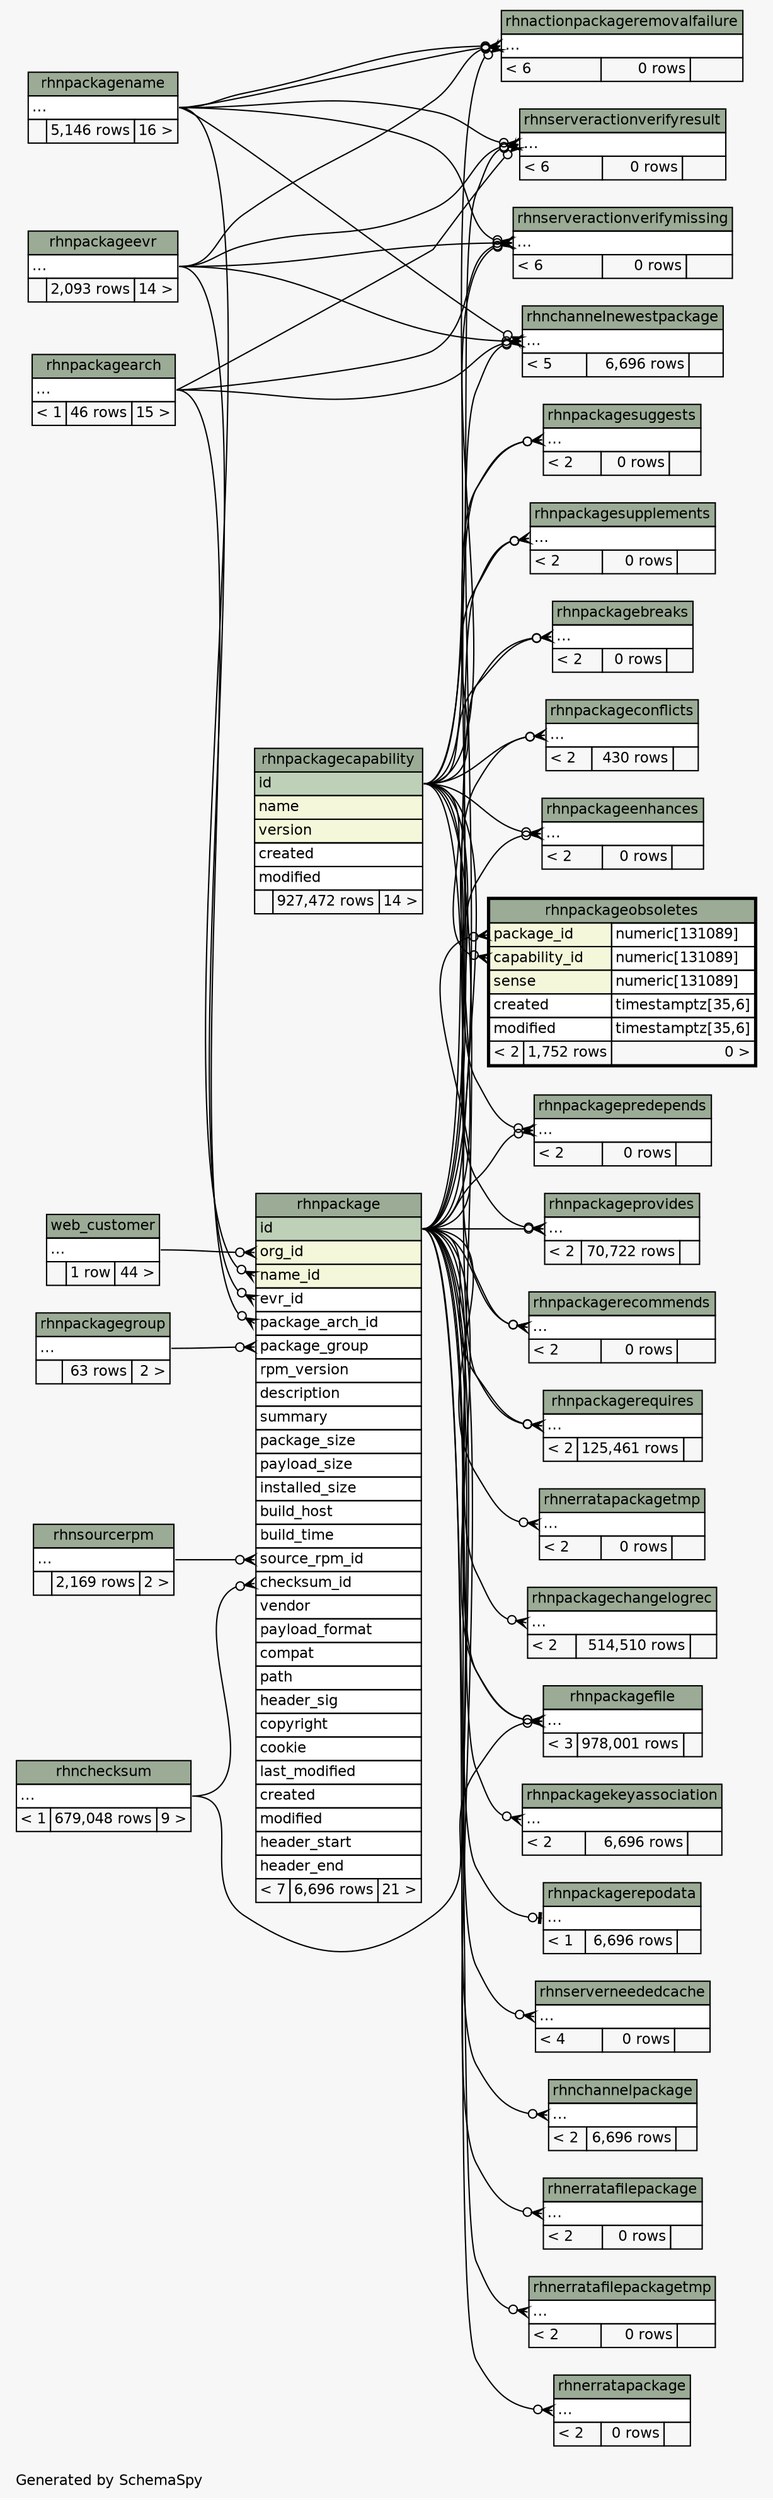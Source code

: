 // dot 2.26.0 on Linux 2.6.32-504.el6.x86_64
// SchemaSpy rev 590
digraph "twoDegreesRelationshipsDiagram" {
  graph [
    rankdir="RL"
    bgcolor="#f7f7f7"
    label="\nGenerated by SchemaSpy"
    labeljust="l"
    nodesep="0.18"
    ranksep="0.46"
    fontname="Helvetica"
    fontsize="11"
  ];
  node [
    fontname="Helvetica"
    fontsize="11"
    shape="plaintext"
  ];
  edge [
    arrowsize="0.8"
  ];
  "rhnactionpackageremovalfailure":"elipses":w -> "rhnpackagecapability":"id":e [arrowhead=none dir=back arrowtail=crowodot];
  "rhnactionpackageremovalfailure":"elipses":w -> "rhnpackageevr":"elipses":e [arrowhead=none dir=back arrowtail=crowodot];
  "rhnactionpackageremovalfailure":"elipses":w -> "rhnpackagename":"elipses":e [arrowhead=none dir=back arrowtail=crowodot];
  "rhnactionpackageremovalfailure":"elipses":w -> "rhnpackagename":"elipses":e [arrowhead=none dir=back arrowtail=crowodot];
  "rhnchannelnewestpackage":"elipses":w -> "rhnpackageevr":"elipses":e [arrowhead=none dir=back arrowtail=crowodot];
  "rhnchannelnewestpackage":"elipses":w -> "rhnpackagename":"elipses":e [arrowhead=none dir=back arrowtail=crowodot];
  "rhnchannelnewestpackage":"elipses":w -> "rhnpackagearch":"elipses":e [arrowhead=none dir=back arrowtail=crowodot];
  "rhnchannelnewestpackage":"elipses":w -> "rhnpackage":"id":e [arrowhead=none dir=back arrowtail=crowodot];
  "rhnchannelpackage":"elipses":w -> "rhnpackage":"id":e [arrowhead=none dir=back arrowtail=crowodot];
  "rhnerratafilepackage":"elipses":w -> "rhnpackage":"id":e [arrowhead=none dir=back arrowtail=crowodot];
  "rhnerratafilepackagetmp":"elipses":w -> "rhnpackage":"id":e [arrowhead=none dir=back arrowtail=crowodot];
  "rhnerratapackage":"elipses":w -> "rhnpackage":"id":e [arrowhead=none dir=back arrowtail=crowodot];
  "rhnerratapackagetmp":"elipses":w -> "rhnpackage":"id":e [arrowhead=none dir=back arrowtail=crowodot];
  "rhnpackage":"checksum_id":w -> "rhnchecksum":"elipses":e [arrowhead=none dir=back arrowtail=crowodot];
  "rhnpackage":"evr_id":w -> "rhnpackageevr":"elipses":e [arrowhead=none dir=back arrowtail=crowodot];
  "rhnpackage":"name_id":w -> "rhnpackagename":"elipses":e [arrowhead=none dir=back arrowtail=crowodot];
  "rhnpackage":"org_id":w -> "web_customer":"elipses":e [arrowhead=none dir=back arrowtail=crowodot];
  "rhnpackage":"package_arch_id":w -> "rhnpackagearch":"elipses":e [arrowhead=none dir=back arrowtail=crowodot];
  "rhnpackage":"package_group":w -> "rhnpackagegroup":"elipses":e [arrowhead=none dir=back arrowtail=crowodot];
  "rhnpackage":"source_rpm_id":w -> "rhnsourcerpm":"elipses":e [arrowhead=none dir=back arrowtail=crowodot];
  "rhnpackagebreaks":"elipses":w -> "rhnpackagecapability":"id":e [arrowhead=none dir=back arrowtail=crowodot];
  "rhnpackagebreaks":"elipses":w -> "rhnpackage":"id":e [arrowhead=none dir=back arrowtail=crowodot];
  "rhnpackagechangelogrec":"elipses":w -> "rhnpackage":"id":e [arrowhead=none dir=back arrowtail=crowodot];
  "rhnpackageconflicts":"elipses":w -> "rhnpackagecapability":"id":e [arrowhead=none dir=back arrowtail=crowodot];
  "rhnpackageconflicts":"elipses":w -> "rhnpackage":"id":e [arrowhead=none dir=back arrowtail=crowodot];
  "rhnpackageenhances":"elipses":w -> "rhnpackagecapability":"id":e [arrowhead=none dir=back arrowtail=crowodot];
  "rhnpackageenhances":"elipses":w -> "rhnpackage":"id":e [arrowhead=none dir=back arrowtail=crowodot];
  "rhnpackagefile":"elipses":w -> "rhnpackagecapability":"id":e [arrowhead=none dir=back arrowtail=crowodot];
  "rhnpackagefile":"elipses":w -> "rhnchecksum":"elipses":e [arrowhead=none dir=back arrowtail=crowodot];
  "rhnpackagefile":"elipses":w -> "rhnpackage":"id":e [arrowhead=none dir=back arrowtail=crowodot];
  "rhnpackagekeyassociation":"elipses":w -> "rhnpackage":"id":e [arrowhead=none dir=back arrowtail=crowodot];
  "rhnpackageobsoletes":"capability_id":w -> "rhnpackagecapability":"id":e [arrowhead=none dir=back arrowtail=crowodot];
  "rhnpackageobsoletes":"package_id":w -> "rhnpackage":"id":e [arrowhead=none dir=back arrowtail=crowodot];
  "rhnpackagepredepends":"elipses":w -> "rhnpackagecapability":"id":e [arrowhead=none dir=back arrowtail=crowodot];
  "rhnpackagepredepends":"elipses":w -> "rhnpackage":"id":e [arrowhead=none dir=back arrowtail=crowodot];
  "rhnpackageprovides":"elipses":w -> "rhnpackagecapability":"id":e [arrowhead=none dir=back arrowtail=crowodot];
  "rhnpackageprovides":"elipses":w -> "rhnpackage":"id":e [arrowhead=none dir=back arrowtail=crowodot];
  "rhnpackagerecommends":"elipses":w -> "rhnpackagecapability":"id":e [arrowhead=none dir=back arrowtail=crowodot];
  "rhnpackagerecommends":"elipses":w -> "rhnpackage":"id":e [arrowhead=none dir=back arrowtail=crowodot];
  "rhnpackagerepodata":"elipses":w -> "rhnpackage":"id":e [arrowhead=none dir=back arrowtail=teeodot];
  "rhnpackagerequires":"elipses":w -> "rhnpackagecapability":"id":e [arrowhead=none dir=back arrowtail=crowodot];
  "rhnpackagerequires":"elipses":w -> "rhnpackage":"id":e [arrowhead=none dir=back arrowtail=crowodot];
  "rhnpackagesuggests":"elipses":w -> "rhnpackagecapability":"id":e [arrowhead=none dir=back arrowtail=crowodot];
  "rhnpackagesuggests":"elipses":w -> "rhnpackage":"id":e [arrowhead=none dir=back arrowtail=crowodot];
  "rhnpackagesupplements":"elipses":w -> "rhnpackagecapability":"id":e [arrowhead=none dir=back arrowtail=crowodot];
  "rhnpackagesupplements":"elipses":w -> "rhnpackage":"id":e [arrowhead=none dir=back arrowtail=crowodot];
  "rhnserveractionverifymissing":"elipses":w -> "rhnpackagearch":"elipses":e [arrowhead=none dir=back arrowtail=crowodot];
  "rhnserveractionverifymissing":"elipses":w -> "rhnpackagecapability":"id":e [arrowhead=none dir=back arrowtail=crowodot];
  "rhnserveractionverifymissing":"elipses":w -> "rhnpackageevr":"elipses":e [arrowhead=none dir=back arrowtail=crowodot];
  "rhnserveractionverifymissing":"elipses":w -> "rhnpackagename":"elipses":e [arrowhead=none dir=back arrowtail=crowodot];
  "rhnserveractionverifyresult":"elipses":w -> "rhnpackagearch":"elipses":e [arrowhead=none dir=back arrowtail=crowodot];
  "rhnserveractionverifyresult":"elipses":w -> "rhnpackagecapability":"id":e [arrowhead=none dir=back arrowtail=crowodot];
  "rhnserveractionverifyresult":"elipses":w -> "rhnpackageevr":"elipses":e [arrowhead=none dir=back arrowtail=crowodot];
  "rhnserveractionverifyresult":"elipses":w -> "rhnpackagename":"elipses":e [arrowhead=none dir=back arrowtail=crowodot];
  "rhnserverneededcache":"elipses":w -> "rhnpackage":"id":e [arrowhead=none dir=back arrowtail=crowodot];
  "rhnactionpackageremovalfailure" [
    label=<
    <TABLE BORDER="0" CELLBORDER="1" CELLSPACING="0" BGCOLOR="#ffffff">
      <TR><TD COLSPAN="3" BGCOLOR="#9bab96" ALIGN="CENTER">rhnactionpackageremovalfailure</TD></TR>
      <TR><TD PORT="elipses" COLSPAN="3" ALIGN="LEFT">...</TD></TR>
      <TR><TD ALIGN="LEFT" BGCOLOR="#f7f7f7">&lt; 6</TD><TD ALIGN="RIGHT" BGCOLOR="#f7f7f7">0 rows</TD><TD ALIGN="RIGHT" BGCOLOR="#f7f7f7">  </TD></TR>
    </TABLE>>
    URL="rhnactionpackageremovalfailure.html"
    tooltip="rhnactionpackageremovalfailure"
  ];
  "rhnchannelnewestpackage" [
    label=<
    <TABLE BORDER="0" CELLBORDER="1" CELLSPACING="0" BGCOLOR="#ffffff">
      <TR><TD COLSPAN="3" BGCOLOR="#9bab96" ALIGN="CENTER">rhnchannelnewestpackage</TD></TR>
      <TR><TD PORT="elipses" COLSPAN="3" ALIGN="LEFT">...</TD></TR>
      <TR><TD ALIGN="LEFT" BGCOLOR="#f7f7f7">&lt; 5</TD><TD ALIGN="RIGHT" BGCOLOR="#f7f7f7">6,696 rows</TD><TD ALIGN="RIGHT" BGCOLOR="#f7f7f7">  </TD></TR>
    </TABLE>>
    URL="rhnchannelnewestpackage.html"
    tooltip="rhnchannelnewestpackage"
  ];
  "rhnchannelpackage" [
    label=<
    <TABLE BORDER="0" CELLBORDER="1" CELLSPACING="0" BGCOLOR="#ffffff">
      <TR><TD COLSPAN="3" BGCOLOR="#9bab96" ALIGN="CENTER">rhnchannelpackage</TD></TR>
      <TR><TD PORT="elipses" COLSPAN="3" ALIGN="LEFT">...</TD></TR>
      <TR><TD ALIGN="LEFT" BGCOLOR="#f7f7f7">&lt; 2</TD><TD ALIGN="RIGHT" BGCOLOR="#f7f7f7">6,696 rows</TD><TD ALIGN="RIGHT" BGCOLOR="#f7f7f7">  </TD></TR>
    </TABLE>>
    URL="rhnchannelpackage.html"
    tooltip="rhnchannelpackage"
  ];
  "rhnchecksum" [
    label=<
    <TABLE BORDER="0" CELLBORDER="1" CELLSPACING="0" BGCOLOR="#ffffff">
      <TR><TD COLSPAN="3" BGCOLOR="#9bab96" ALIGN="CENTER">rhnchecksum</TD></TR>
      <TR><TD PORT="elipses" COLSPAN="3" ALIGN="LEFT">...</TD></TR>
      <TR><TD ALIGN="LEFT" BGCOLOR="#f7f7f7">&lt; 1</TD><TD ALIGN="RIGHT" BGCOLOR="#f7f7f7">679,048 rows</TD><TD ALIGN="RIGHT" BGCOLOR="#f7f7f7">9 &gt;</TD></TR>
    </TABLE>>
    URL="rhnchecksum.html"
    tooltip="rhnchecksum"
  ];
  "rhnerratafilepackage" [
    label=<
    <TABLE BORDER="0" CELLBORDER="1" CELLSPACING="0" BGCOLOR="#ffffff">
      <TR><TD COLSPAN="3" BGCOLOR="#9bab96" ALIGN="CENTER">rhnerratafilepackage</TD></TR>
      <TR><TD PORT="elipses" COLSPAN="3" ALIGN="LEFT">...</TD></TR>
      <TR><TD ALIGN="LEFT" BGCOLOR="#f7f7f7">&lt; 2</TD><TD ALIGN="RIGHT" BGCOLOR="#f7f7f7">0 rows</TD><TD ALIGN="RIGHT" BGCOLOR="#f7f7f7">  </TD></TR>
    </TABLE>>
    URL="rhnerratafilepackage.html"
    tooltip="rhnerratafilepackage"
  ];
  "rhnerratafilepackagetmp" [
    label=<
    <TABLE BORDER="0" CELLBORDER="1" CELLSPACING="0" BGCOLOR="#ffffff">
      <TR><TD COLSPAN="3" BGCOLOR="#9bab96" ALIGN="CENTER">rhnerratafilepackagetmp</TD></TR>
      <TR><TD PORT="elipses" COLSPAN="3" ALIGN="LEFT">...</TD></TR>
      <TR><TD ALIGN="LEFT" BGCOLOR="#f7f7f7">&lt; 2</TD><TD ALIGN="RIGHT" BGCOLOR="#f7f7f7">0 rows</TD><TD ALIGN="RIGHT" BGCOLOR="#f7f7f7">  </TD></TR>
    </TABLE>>
    URL="rhnerratafilepackagetmp.html"
    tooltip="rhnerratafilepackagetmp"
  ];
  "rhnerratapackage" [
    label=<
    <TABLE BORDER="0" CELLBORDER="1" CELLSPACING="0" BGCOLOR="#ffffff">
      <TR><TD COLSPAN="3" BGCOLOR="#9bab96" ALIGN="CENTER">rhnerratapackage</TD></TR>
      <TR><TD PORT="elipses" COLSPAN="3" ALIGN="LEFT">...</TD></TR>
      <TR><TD ALIGN="LEFT" BGCOLOR="#f7f7f7">&lt; 2</TD><TD ALIGN="RIGHT" BGCOLOR="#f7f7f7">0 rows</TD><TD ALIGN="RIGHT" BGCOLOR="#f7f7f7">  </TD></TR>
    </TABLE>>
    URL="rhnerratapackage.html"
    tooltip="rhnerratapackage"
  ];
  "rhnerratapackagetmp" [
    label=<
    <TABLE BORDER="0" CELLBORDER="1" CELLSPACING="0" BGCOLOR="#ffffff">
      <TR><TD COLSPAN="3" BGCOLOR="#9bab96" ALIGN="CENTER">rhnerratapackagetmp</TD></TR>
      <TR><TD PORT="elipses" COLSPAN="3" ALIGN="LEFT">...</TD></TR>
      <TR><TD ALIGN="LEFT" BGCOLOR="#f7f7f7">&lt; 2</TD><TD ALIGN="RIGHT" BGCOLOR="#f7f7f7">0 rows</TD><TD ALIGN="RIGHT" BGCOLOR="#f7f7f7">  </TD></TR>
    </TABLE>>
    URL="rhnerratapackagetmp.html"
    tooltip="rhnerratapackagetmp"
  ];
  "rhnpackage" [
    label=<
    <TABLE BORDER="0" CELLBORDER="1" CELLSPACING="0" BGCOLOR="#ffffff">
      <TR><TD COLSPAN="3" BGCOLOR="#9bab96" ALIGN="CENTER">rhnpackage</TD></TR>
      <TR><TD PORT="id" COLSPAN="3" BGCOLOR="#bed1b8" ALIGN="LEFT">id</TD></TR>
      <TR><TD PORT="org_id" COLSPAN="3" BGCOLOR="#f4f7da" ALIGN="LEFT">org_id</TD></TR>
      <TR><TD PORT="name_id" COLSPAN="3" BGCOLOR="#f4f7da" ALIGN="LEFT">name_id</TD></TR>
      <TR><TD PORT="evr_id" COLSPAN="3" ALIGN="LEFT">evr_id</TD></TR>
      <TR><TD PORT="package_arch_id" COLSPAN="3" ALIGN="LEFT">package_arch_id</TD></TR>
      <TR><TD PORT="package_group" COLSPAN="3" ALIGN="LEFT">package_group</TD></TR>
      <TR><TD PORT="rpm_version" COLSPAN="3" ALIGN="LEFT">rpm_version</TD></TR>
      <TR><TD PORT="description" COLSPAN="3" ALIGN="LEFT">description</TD></TR>
      <TR><TD PORT="summary" COLSPAN="3" ALIGN="LEFT">summary</TD></TR>
      <TR><TD PORT="package_size" COLSPAN="3" ALIGN="LEFT">package_size</TD></TR>
      <TR><TD PORT="payload_size" COLSPAN="3" ALIGN="LEFT">payload_size</TD></TR>
      <TR><TD PORT="installed_size" COLSPAN="3" ALIGN="LEFT">installed_size</TD></TR>
      <TR><TD PORT="build_host" COLSPAN="3" ALIGN="LEFT">build_host</TD></TR>
      <TR><TD PORT="build_time" COLSPAN="3" ALIGN="LEFT">build_time</TD></TR>
      <TR><TD PORT="source_rpm_id" COLSPAN="3" ALIGN="LEFT">source_rpm_id</TD></TR>
      <TR><TD PORT="checksum_id" COLSPAN="3" ALIGN="LEFT">checksum_id</TD></TR>
      <TR><TD PORT="vendor" COLSPAN="3" ALIGN="LEFT">vendor</TD></TR>
      <TR><TD PORT="payload_format" COLSPAN="3" ALIGN="LEFT">payload_format</TD></TR>
      <TR><TD PORT="compat" COLSPAN="3" ALIGN="LEFT">compat</TD></TR>
      <TR><TD PORT="path" COLSPAN="3" ALIGN="LEFT">path</TD></TR>
      <TR><TD PORT="header_sig" COLSPAN="3" ALIGN="LEFT">header_sig</TD></TR>
      <TR><TD PORT="copyright" COLSPAN="3" ALIGN="LEFT">copyright</TD></TR>
      <TR><TD PORT="cookie" COLSPAN="3" ALIGN="LEFT">cookie</TD></TR>
      <TR><TD PORT="last_modified" COLSPAN="3" ALIGN="LEFT">last_modified</TD></TR>
      <TR><TD PORT="created" COLSPAN="3" ALIGN="LEFT">created</TD></TR>
      <TR><TD PORT="modified" COLSPAN="3" ALIGN="LEFT">modified</TD></TR>
      <TR><TD PORT="header_start" COLSPAN="3" ALIGN="LEFT">header_start</TD></TR>
      <TR><TD PORT="header_end" COLSPAN="3" ALIGN="LEFT">header_end</TD></TR>
      <TR><TD ALIGN="LEFT" BGCOLOR="#f7f7f7">&lt; 7</TD><TD ALIGN="RIGHT" BGCOLOR="#f7f7f7">6,696 rows</TD><TD ALIGN="RIGHT" BGCOLOR="#f7f7f7">21 &gt;</TD></TR>
    </TABLE>>
    URL="rhnpackage.html"
    tooltip="rhnpackage"
  ];
  "rhnpackagearch" [
    label=<
    <TABLE BORDER="0" CELLBORDER="1" CELLSPACING="0" BGCOLOR="#ffffff">
      <TR><TD COLSPAN="3" BGCOLOR="#9bab96" ALIGN="CENTER">rhnpackagearch</TD></TR>
      <TR><TD PORT="elipses" COLSPAN="3" ALIGN="LEFT">...</TD></TR>
      <TR><TD ALIGN="LEFT" BGCOLOR="#f7f7f7">&lt; 1</TD><TD ALIGN="RIGHT" BGCOLOR="#f7f7f7">46 rows</TD><TD ALIGN="RIGHT" BGCOLOR="#f7f7f7">15 &gt;</TD></TR>
    </TABLE>>
    URL="rhnpackagearch.html"
    tooltip="rhnpackagearch"
  ];
  "rhnpackagebreaks" [
    label=<
    <TABLE BORDER="0" CELLBORDER="1" CELLSPACING="0" BGCOLOR="#ffffff">
      <TR><TD COLSPAN="3" BGCOLOR="#9bab96" ALIGN="CENTER">rhnpackagebreaks</TD></TR>
      <TR><TD PORT="elipses" COLSPAN="3" ALIGN="LEFT">...</TD></TR>
      <TR><TD ALIGN="LEFT" BGCOLOR="#f7f7f7">&lt; 2</TD><TD ALIGN="RIGHT" BGCOLOR="#f7f7f7">0 rows</TD><TD ALIGN="RIGHT" BGCOLOR="#f7f7f7">  </TD></TR>
    </TABLE>>
    URL="rhnpackagebreaks.html"
    tooltip="rhnpackagebreaks"
  ];
  "rhnpackagecapability" [
    label=<
    <TABLE BORDER="0" CELLBORDER="1" CELLSPACING="0" BGCOLOR="#ffffff">
      <TR><TD COLSPAN="3" BGCOLOR="#9bab96" ALIGN="CENTER">rhnpackagecapability</TD></TR>
      <TR><TD PORT="id" COLSPAN="3" BGCOLOR="#bed1b8" ALIGN="LEFT">id</TD></TR>
      <TR><TD PORT="name" COLSPAN="3" BGCOLOR="#f4f7da" ALIGN="LEFT">name</TD></TR>
      <TR><TD PORT="version" COLSPAN="3" BGCOLOR="#f4f7da" ALIGN="LEFT">version</TD></TR>
      <TR><TD PORT="created" COLSPAN="3" ALIGN="LEFT">created</TD></TR>
      <TR><TD PORT="modified" COLSPAN="3" ALIGN="LEFT">modified</TD></TR>
      <TR><TD ALIGN="LEFT" BGCOLOR="#f7f7f7">  </TD><TD ALIGN="RIGHT" BGCOLOR="#f7f7f7">927,472 rows</TD><TD ALIGN="RIGHT" BGCOLOR="#f7f7f7">14 &gt;</TD></TR>
    </TABLE>>
    URL="rhnpackagecapability.html"
    tooltip="rhnpackagecapability"
  ];
  "rhnpackagechangelogrec" [
    label=<
    <TABLE BORDER="0" CELLBORDER="1" CELLSPACING="0" BGCOLOR="#ffffff">
      <TR><TD COLSPAN="3" BGCOLOR="#9bab96" ALIGN="CENTER">rhnpackagechangelogrec</TD></TR>
      <TR><TD PORT="elipses" COLSPAN="3" ALIGN="LEFT">...</TD></TR>
      <TR><TD ALIGN="LEFT" BGCOLOR="#f7f7f7">&lt; 2</TD><TD ALIGN="RIGHT" BGCOLOR="#f7f7f7">514,510 rows</TD><TD ALIGN="RIGHT" BGCOLOR="#f7f7f7">  </TD></TR>
    </TABLE>>
    URL="rhnpackagechangelogrec.html"
    tooltip="rhnpackagechangelogrec"
  ];
  "rhnpackageconflicts" [
    label=<
    <TABLE BORDER="0" CELLBORDER="1" CELLSPACING="0" BGCOLOR="#ffffff">
      <TR><TD COLSPAN="3" BGCOLOR="#9bab96" ALIGN="CENTER">rhnpackageconflicts</TD></TR>
      <TR><TD PORT="elipses" COLSPAN="3" ALIGN="LEFT">...</TD></TR>
      <TR><TD ALIGN="LEFT" BGCOLOR="#f7f7f7">&lt; 2</TD><TD ALIGN="RIGHT" BGCOLOR="#f7f7f7">430 rows</TD><TD ALIGN="RIGHT" BGCOLOR="#f7f7f7">  </TD></TR>
    </TABLE>>
    URL="rhnpackageconflicts.html"
    tooltip="rhnpackageconflicts"
  ];
  "rhnpackageenhances" [
    label=<
    <TABLE BORDER="0" CELLBORDER="1" CELLSPACING="0" BGCOLOR="#ffffff">
      <TR><TD COLSPAN="3" BGCOLOR="#9bab96" ALIGN="CENTER">rhnpackageenhances</TD></TR>
      <TR><TD PORT="elipses" COLSPAN="3" ALIGN="LEFT">...</TD></TR>
      <TR><TD ALIGN="LEFT" BGCOLOR="#f7f7f7">&lt; 2</TD><TD ALIGN="RIGHT" BGCOLOR="#f7f7f7">0 rows</TD><TD ALIGN="RIGHT" BGCOLOR="#f7f7f7">  </TD></TR>
    </TABLE>>
    URL="rhnpackageenhances.html"
    tooltip="rhnpackageenhances"
  ];
  "rhnpackageevr" [
    label=<
    <TABLE BORDER="0" CELLBORDER="1" CELLSPACING="0" BGCOLOR="#ffffff">
      <TR><TD COLSPAN="3" BGCOLOR="#9bab96" ALIGN="CENTER">rhnpackageevr</TD></TR>
      <TR><TD PORT="elipses" COLSPAN="3" ALIGN="LEFT">...</TD></TR>
      <TR><TD ALIGN="LEFT" BGCOLOR="#f7f7f7">  </TD><TD ALIGN="RIGHT" BGCOLOR="#f7f7f7">2,093 rows</TD><TD ALIGN="RIGHT" BGCOLOR="#f7f7f7">14 &gt;</TD></TR>
    </TABLE>>
    URL="rhnpackageevr.html"
    tooltip="rhnpackageevr"
  ];
  "rhnpackagefile" [
    label=<
    <TABLE BORDER="0" CELLBORDER="1" CELLSPACING="0" BGCOLOR="#ffffff">
      <TR><TD COLSPAN="3" BGCOLOR="#9bab96" ALIGN="CENTER">rhnpackagefile</TD></TR>
      <TR><TD PORT="elipses" COLSPAN="3" ALIGN="LEFT">...</TD></TR>
      <TR><TD ALIGN="LEFT" BGCOLOR="#f7f7f7">&lt; 3</TD><TD ALIGN="RIGHT" BGCOLOR="#f7f7f7">978,001 rows</TD><TD ALIGN="RIGHT" BGCOLOR="#f7f7f7">  </TD></TR>
    </TABLE>>
    URL="rhnpackagefile.html"
    tooltip="rhnpackagefile"
  ];
  "rhnpackagegroup" [
    label=<
    <TABLE BORDER="0" CELLBORDER="1" CELLSPACING="0" BGCOLOR="#ffffff">
      <TR><TD COLSPAN="3" BGCOLOR="#9bab96" ALIGN="CENTER">rhnpackagegroup</TD></TR>
      <TR><TD PORT="elipses" COLSPAN="3" ALIGN="LEFT">...</TD></TR>
      <TR><TD ALIGN="LEFT" BGCOLOR="#f7f7f7">  </TD><TD ALIGN="RIGHT" BGCOLOR="#f7f7f7">63 rows</TD><TD ALIGN="RIGHT" BGCOLOR="#f7f7f7">2 &gt;</TD></TR>
    </TABLE>>
    URL="rhnpackagegroup.html"
    tooltip="rhnpackagegroup"
  ];
  "rhnpackagekeyassociation" [
    label=<
    <TABLE BORDER="0" CELLBORDER="1" CELLSPACING="0" BGCOLOR="#ffffff">
      <TR><TD COLSPAN="3" BGCOLOR="#9bab96" ALIGN="CENTER">rhnpackagekeyassociation</TD></TR>
      <TR><TD PORT="elipses" COLSPAN="3" ALIGN="LEFT">...</TD></TR>
      <TR><TD ALIGN="LEFT" BGCOLOR="#f7f7f7">&lt; 2</TD><TD ALIGN="RIGHT" BGCOLOR="#f7f7f7">6,696 rows</TD><TD ALIGN="RIGHT" BGCOLOR="#f7f7f7">  </TD></TR>
    </TABLE>>
    URL="rhnpackagekeyassociation.html"
    tooltip="rhnpackagekeyassociation"
  ];
  "rhnpackagename" [
    label=<
    <TABLE BORDER="0" CELLBORDER="1" CELLSPACING="0" BGCOLOR="#ffffff">
      <TR><TD COLSPAN="3" BGCOLOR="#9bab96" ALIGN="CENTER">rhnpackagename</TD></TR>
      <TR><TD PORT="elipses" COLSPAN="3" ALIGN="LEFT">...</TD></TR>
      <TR><TD ALIGN="LEFT" BGCOLOR="#f7f7f7">  </TD><TD ALIGN="RIGHT" BGCOLOR="#f7f7f7">5,146 rows</TD><TD ALIGN="RIGHT" BGCOLOR="#f7f7f7">16 &gt;</TD></TR>
    </TABLE>>
    URL="rhnpackagename.html"
    tooltip="rhnpackagename"
  ];
  "rhnpackageobsoletes" [
    label=<
    <TABLE BORDER="2" CELLBORDER="1" CELLSPACING="0" BGCOLOR="#ffffff">
      <TR><TD COLSPAN="3" BGCOLOR="#9bab96" ALIGN="CENTER">rhnpackageobsoletes</TD></TR>
      <TR><TD PORT="package_id" COLSPAN="2" BGCOLOR="#f4f7da" ALIGN="LEFT">package_id</TD><TD PORT="package_id.type" ALIGN="LEFT">numeric[131089]</TD></TR>
      <TR><TD PORT="capability_id" COLSPAN="2" BGCOLOR="#f4f7da" ALIGN="LEFT">capability_id</TD><TD PORT="capability_id.type" ALIGN="LEFT">numeric[131089]</TD></TR>
      <TR><TD PORT="sense" COLSPAN="2" BGCOLOR="#f4f7da" ALIGN="LEFT">sense</TD><TD PORT="sense.type" ALIGN="LEFT">numeric[131089]</TD></TR>
      <TR><TD PORT="created" COLSPAN="2" ALIGN="LEFT">created</TD><TD PORT="created.type" ALIGN="LEFT">timestamptz[35,6]</TD></TR>
      <TR><TD PORT="modified" COLSPAN="2" ALIGN="LEFT">modified</TD><TD PORT="modified.type" ALIGN="LEFT">timestamptz[35,6]</TD></TR>
      <TR><TD ALIGN="LEFT" BGCOLOR="#f7f7f7">&lt; 2</TD><TD ALIGN="RIGHT" BGCOLOR="#f7f7f7">1,752 rows</TD><TD ALIGN="RIGHT" BGCOLOR="#f7f7f7">0 &gt;</TD></TR>
    </TABLE>>
    URL="rhnpackageobsoletes.html"
    tooltip="rhnpackageobsoletes"
  ];
  "rhnpackagepredepends" [
    label=<
    <TABLE BORDER="0" CELLBORDER="1" CELLSPACING="0" BGCOLOR="#ffffff">
      <TR><TD COLSPAN="3" BGCOLOR="#9bab96" ALIGN="CENTER">rhnpackagepredepends</TD></TR>
      <TR><TD PORT="elipses" COLSPAN="3" ALIGN="LEFT">...</TD></TR>
      <TR><TD ALIGN="LEFT" BGCOLOR="#f7f7f7">&lt; 2</TD><TD ALIGN="RIGHT" BGCOLOR="#f7f7f7">0 rows</TD><TD ALIGN="RIGHT" BGCOLOR="#f7f7f7">  </TD></TR>
    </TABLE>>
    URL="rhnpackagepredepends.html"
    tooltip="rhnpackagepredepends"
  ];
  "rhnpackageprovides" [
    label=<
    <TABLE BORDER="0" CELLBORDER="1" CELLSPACING="0" BGCOLOR="#ffffff">
      <TR><TD COLSPAN="3" BGCOLOR="#9bab96" ALIGN="CENTER">rhnpackageprovides</TD></TR>
      <TR><TD PORT="elipses" COLSPAN="3" ALIGN="LEFT">...</TD></TR>
      <TR><TD ALIGN="LEFT" BGCOLOR="#f7f7f7">&lt; 2</TD><TD ALIGN="RIGHT" BGCOLOR="#f7f7f7">70,722 rows</TD><TD ALIGN="RIGHT" BGCOLOR="#f7f7f7">  </TD></TR>
    </TABLE>>
    URL="rhnpackageprovides.html"
    tooltip="rhnpackageprovides"
  ];
  "rhnpackagerecommends" [
    label=<
    <TABLE BORDER="0" CELLBORDER="1" CELLSPACING="0" BGCOLOR="#ffffff">
      <TR><TD COLSPAN="3" BGCOLOR="#9bab96" ALIGN="CENTER">rhnpackagerecommends</TD></TR>
      <TR><TD PORT="elipses" COLSPAN="3" ALIGN="LEFT">...</TD></TR>
      <TR><TD ALIGN="LEFT" BGCOLOR="#f7f7f7">&lt; 2</TD><TD ALIGN="RIGHT" BGCOLOR="#f7f7f7">0 rows</TD><TD ALIGN="RIGHT" BGCOLOR="#f7f7f7">  </TD></TR>
    </TABLE>>
    URL="rhnpackagerecommends.html"
    tooltip="rhnpackagerecommends"
  ];
  "rhnpackagerepodata" [
    label=<
    <TABLE BORDER="0" CELLBORDER="1" CELLSPACING="0" BGCOLOR="#ffffff">
      <TR><TD COLSPAN="3" BGCOLOR="#9bab96" ALIGN="CENTER">rhnpackagerepodata</TD></TR>
      <TR><TD PORT="elipses" COLSPAN="3" ALIGN="LEFT">...</TD></TR>
      <TR><TD ALIGN="LEFT" BGCOLOR="#f7f7f7">&lt; 1</TD><TD ALIGN="RIGHT" BGCOLOR="#f7f7f7">6,696 rows</TD><TD ALIGN="RIGHT" BGCOLOR="#f7f7f7">  </TD></TR>
    </TABLE>>
    URL="rhnpackagerepodata.html"
    tooltip="rhnpackagerepodata"
  ];
  "rhnpackagerequires" [
    label=<
    <TABLE BORDER="0" CELLBORDER="1" CELLSPACING="0" BGCOLOR="#ffffff">
      <TR><TD COLSPAN="3" BGCOLOR="#9bab96" ALIGN="CENTER">rhnpackagerequires</TD></TR>
      <TR><TD PORT="elipses" COLSPAN="3" ALIGN="LEFT">...</TD></TR>
      <TR><TD ALIGN="LEFT" BGCOLOR="#f7f7f7">&lt; 2</TD><TD ALIGN="RIGHT" BGCOLOR="#f7f7f7">125,461 rows</TD><TD ALIGN="RIGHT" BGCOLOR="#f7f7f7">  </TD></TR>
    </TABLE>>
    URL="rhnpackagerequires.html"
    tooltip="rhnpackagerequires"
  ];
  "rhnpackagesuggests" [
    label=<
    <TABLE BORDER="0" CELLBORDER="1" CELLSPACING="0" BGCOLOR="#ffffff">
      <TR><TD COLSPAN="3" BGCOLOR="#9bab96" ALIGN="CENTER">rhnpackagesuggests</TD></TR>
      <TR><TD PORT="elipses" COLSPAN="3" ALIGN="LEFT">...</TD></TR>
      <TR><TD ALIGN="LEFT" BGCOLOR="#f7f7f7">&lt; 2</TD><TD ALIGN="RIGHT" BGCOLOR="#f7f7f7">0 rows</TD><TD ALIGN="RIGHT" BGCOLOR="#f7f7f7">  </TD></TR>
    </TABLE>>
    URL="rhnpackagesuggests.html"
    tooltip="rhnpackagesuggests"
  ];
  "rhnpackagesupplements" [
    label=<
    <TABLE BORDER="0" CELLBORDER="1" CELLSPACING="0" BGCOLOR="#ffffff">
      <TR><TD COLSPAN="3" BGCOLOR="#9bab96" ALIGN="CENTER">rhnpackagesupplements</TD></TR>
      <TR><TD PORT="elipses" COLSPAN="3" ALIGN="LEFT">...</TD></TR>
      <TR><TD ALIGN="LEFT" BGCOLOR="#f7f7f7">&lt; 2</TD><TD ALIGN="RIGHT" BGCOLOR="#f7f7f7">0 rows</TD><TD ALIGN="RIGHT" BGCOLOR="#f7f7f7">  </TD></TR>
    </TABLE>>
    URL="rhnpackagesupplements.html"
    tooltip="rhnpackagesupplements"
  ];
  "rhnserveractionverifymissing" [
    label=<
    <TABLE BORDER="0" CELLBORDER="1" CELLSPACING="0" BGCOLOR="#ffffff">
      <TR><TD COLSPAN="3" BGCOLOR="#9bab96" ALIGN="CENTER">rhnserveractionverifymissing</TD></TR>
      <TR><TD PORT="elipses" COLSPAN="3" ALIGN="LEFT">...</TD></TR>
      <TR><TD ALIGN="LEFT" BGCOLOR="#f7f7f7">&lt; 6</TD><TD ALIGN="RIGHT" BGCOLOR="#f7f7f7">0 rows</TD><TD ALIGN="RIGHT" BGCOLOR="#f7f7f7">  </TD></TR>
    </TABLE>>
    URL="rhnserveractionverifymissing.html"
    tooltip="rhnserveractionverifymissing"
  ];
  "rhnserveractionverifyresult" [
    label=<
    <TABLE BORDER="0" CELLBORDER="1" CELLSPACING="0" BGCOLOR="#ffffff">
      <TR><TD COLSPAN="3" BGCOLOR="#9bab96" ALIGN="CENTER">rhnserveractionverifyresult</TD></TR>
      <TR><TD PORT="elipses" COLSPAN="3" ALIGN="LEFT">...</TD></TR>
      <TR><TD ALIGN="LEFT" BGCOLOR="#f7f7f7">&lt; 6</TD><TD ALIGN="RIGHT" BGCOLOR="#f7f7f7">0 rows</TD><TD ALIGN="RIGHT" BGCOLOR="#f7f7f7">  </TD></TR>
    </TABLE>>
    URL="rhnserveractionverifyresult.html"
    tooltip="rhnserveractionverifyresult"
  ];
  "rhnserverneededcache" [
    label=<
    <TABLE BORDER="0" CELLBORDER="1" CELLSPACING="0" BGCOLOR="#ffffff">
      <TR><TD COLSPAN="3" BGCOLOR="#9bab96" ALIGN="CENTER">rhnserverneededcache</TD></TR>
      <TR><TD PORT="elipses" COLSPAN="3" ALIGN="LEFT">...</TD></TR>
      <TR><TD ALIGN="LEFT" BGCOLOR="#f7f7f7">&lt; 4</TD><TD ALIGN="RIGHT" BGCOLOR="#f7f7f7">0 rows</TD><TD ALIGN="RIGHT" BGCOLOR="#f7f7f7">  </TD></TR>
    </TABLE>>
    URL="rhnserverneededcache.html"
    tooltip="rhnserverneededcache"
  ];
  "rhnsourcerpm" [
    label=<
    <TABLE BORDER="0" CELLBORDER="1" CELLSPACING="0" BGCOLOR="#ffffff">
      <TR><TD COLSPAN="3" BGCOLOR="#9bab96" ALIGN="CENTER">rhnsourcerpm</TD></TR>
      <TR><TD PORT="elipses" COLSPAN="3" ALIGN="LEFT">...</TD></TR>
      <TR><TD ALIGN="LEFT" BGCOLOR="#f7f7f7">  </TD><TD ALIGN="RIGHT" BGCOLOR="#f7f7f7">2,169 rows</TD><TD ALIGN="RIGHT" BGCOLOR="#f7f7f7">2 &gt;</TD></TR>
    </TABLE>>
    URL="rhnsourcerpm.html"
    tooltip="rhnsourcerpm"
  ];
  "web_customer" [
    label=<
    <TABLE BORDER="0" CELLBORDER="1" CELLSPACING="0" BGCOLOR="#ffffff">
      <TR><TD COLSPAN="3" BGCOLOR="#9bab96" ALIGN="CENTER">web_customer</TD></TR>
      <TR><TD PORT="elipses" COLSPAN="3" ALIGN="LEFT">...</TD></TR>
      <TR><TD ALIGN="LEFT" BGCOLOR="#f7f7f7">  </TD><TD ALIGN="RIGHT" BGCOLOR="#f7f7f7">1 row</TD><TD ALIGN="RIGHT" BGCOLOR="#f7f7f7">44 &gt;</TD></TR>
    </TABLE>>
    URL="web_customer.html"
    tooltip="web_customer"
  ];
}
